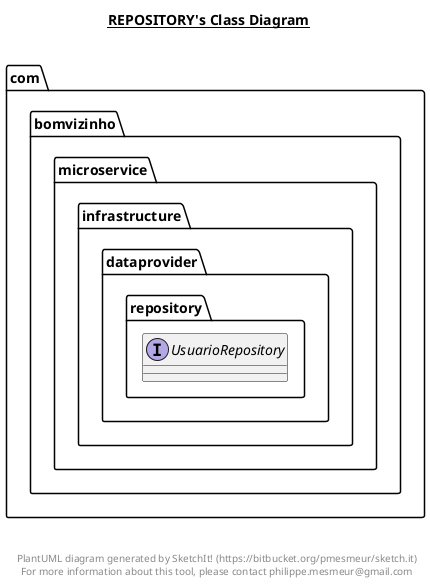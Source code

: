 @startuml

title __REPOSITORY's Class Diagram__\n

  namespace com.bomvizinho.microservice {
    namespace infrastructure.dataprovider.repository {
      interface com.bomvizinho.microservice.infrastructure.dataprovider.repository.UsuarioRepository {
      }
    }
  }
  



right footer


PlantUML diagram generated by SketchIt! (https://bitbucket.org/pmesmeur/sketch.it)
For more information about this tool, please contact philippe.mesmeur@gmail.com
endfooter

@enduml
